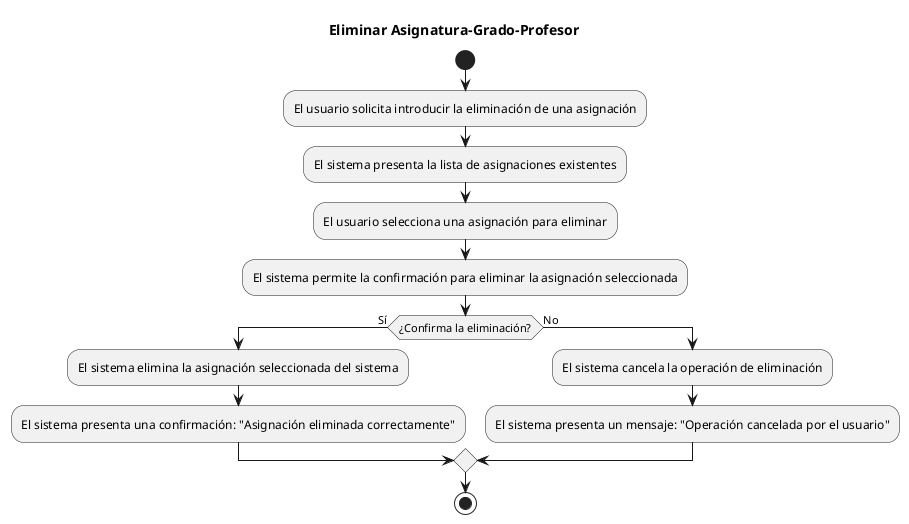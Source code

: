 @startuml

title Eliminar Asignatura-Grado-Profesor

start
:El usuario solicita introducir la eliminación de una asignación;
:El sistema presenta la lista de asignaciones existentes;
:El usuario selecciona una asignación para eliminar;
:El sistema permite la confirmación para eliminar la asignación seleccionada;
if (¿Confirma la eliminación?) then (Sí)
:El sistema elimina la asignación seleccionada del sistema;
:El sistema presenta una confirmación: "Asignación eliminada correctamente";
else (No)
:El sistema cancela la operación de eliminación;
:El sistema presenta un mensaje: "Operación cancelada por el usuario";
endif
stop

@enduml